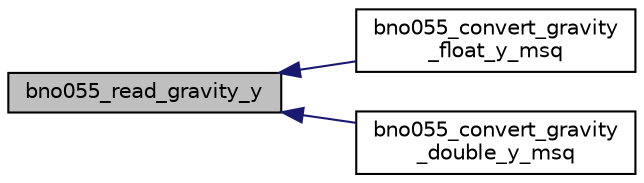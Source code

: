 digraph "bno055_read_gravity_y"
{
  edge [fontname="Helvetica",fontsize="10",labelfontname="Helvetica",labelfontsize="10"];
  node [fontname="Helvetica",fontsize="10",shape=record];
  rankdir="LR";
  Node1 [label="bno055_read_gravity_y",height=0.2,width=0.4,color="black", fillcolor="grey75", style="filled", fontcolor="black"];
  Node1 -> Node2 [dir="back",color="midnightblue",fontsize="10",style="solid",fontname="Helvetica"];
  Node2 [label="bno055_convert_gravity\l_float_y_msq",height=0.2,width=0.4,color="black", fillcolor="white", style="filled",URL="$bno055_8h.html#a7d551d9f9c990862902deb300dfddd54",tooltip="This API is used to convert the gravity y raw data to meterpersecseq output as float. "];
  Node1 -> Node3 [dir="back",color="midnightblue",fontsize="10",style="solid",fontname="Helvetica"];
  Node3 [label="bno055_convert_gravity\l_double_y_msq",height=0.2,width=0.4,color="black", fillcolor="white", style="filled",URL="$bno055_8h.html#a294474a152bdc49fd157d93ff8ae1f1a",tooltip="This API is used to convert the gravity y raw data to meterpersecseq output as double. "];
}

